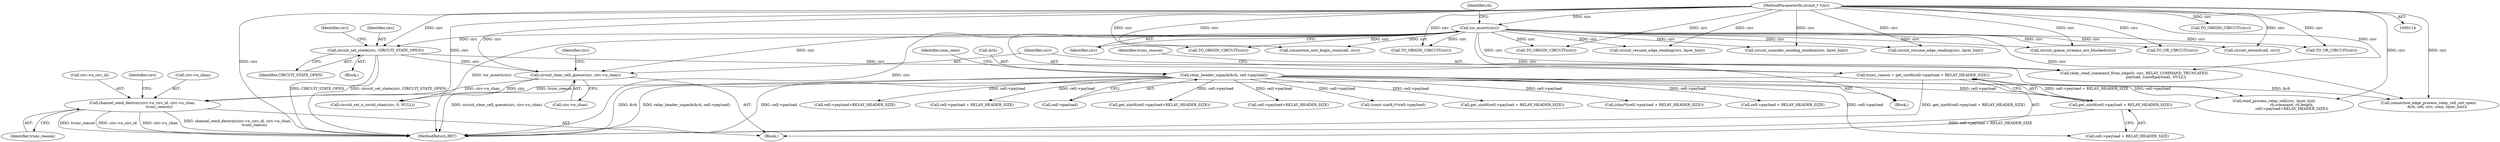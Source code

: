 digraph "0_tor_56a7c5bc15e0447203a491c1ee37de9939ad1dcd@API" {
"1000768" [label="(Call,channel_send_destroy(circ->n_circ_id, circ->n_chan,\n                             trunc_reason))"];
"1000763" [label="(Call,circuit_clear_cell_queue(circ, circ->n_chan))"];
"1000746" [label="(Call,circuit_set_state(circ, CIRCUIT_STATE_OPEN))"];
"1000139" [label="(Call,tor_assert(circ))"];
"1000116" [label="(MethodParameterIn,circuit_t *circ)"];
"1000755" [label="(Call,trunc_reason = get_uint8(cell->payload + RELAY_HEADER_SIZE))"];
"1000757" [label="(Call,get_uint8(cell->payload + RELAY_HEADER_SIZE))"];
"1000141" [label="(Call,relay_header_unpack(&rh, cell->payload))"];
"1000747" [label="(Identifier,circ)"];
"1000817" [label="(Call,get_uint8(cell->payload + RELAY_HEADER_SIZE))"];
"1000763" [label="(Call,circuit_clear_cell_queue(circ, circ->n_chan))"];
"1000768" [label="(Call,channel_send_destroy(circ->n_circ_id, circ->n_chan,\n                             trunc_reason))"];
"1000757" [label="(Call,get_uint8(cell->payload + RELAY_HEADER_SIZE))"];
"1000292" [label="(Call,TO_ORIGIN_CIRCUIT(circ))"];
"1000148" [label="(Identifier,num_seen)"];
"1000143" [label="(Identifier,rh)"];
"1000429" [label="(Call,(char*)(cell->payload + RELAY_HEADER_SIZE))"];
"1000818" [label="(Call,cell->payload + RELAY_HEADER_SIZE)"];
"1001042" [label="(Call,cell->payload+RELAY_HEADER_SIZE)"];
"1000765" [label="(Call,circ->n_chan)"];
"1000682" [label="(Call,TO_ORIGIN_CIRCUIT(circ))"];
"1001058" [label="(MethodReturn,RET)"];
"1000792" [label="(Call,relay_send_command_from_edge(0, circ, RELAY_COMMAND_TRUNCATED,\n                                     payload, sizeof(payload), NULL))"];
"1000393" [label="(Call,circuit_consider_sending_sendme(circ, layer_hint))"];
"1000942" [label="(Call,circuit_queue_streams_are_blocked(circ))"];
"1001004" [label="(Call,TO_OR_CIRCUIT(circ))"];
"1000332" [label="(Call,TO_OR_CIRCUIT(circ))"];
"1000340" [label="(Call,connection_exit_begin_conn(cell, circ))"];
"1000116" [label="(MethodParameterIn,circuit_t *circ)"];
"1000758" [label="(Call,cell->payload + RELAY_HEADER_SIZE)"];
"1000755" [label="(Call,trunc_reason = get_uint8(cell->payload + RELAY_HEADER_SIZE))"];
"1000764" [label="(Identifier,circ)"];
"1000770" [label="(Identifier,circ)"];
"1000748" [label="(Identifier,CIRCUIT_STATE_OPEN)"];
"1000756" [label="(Identifier,trunc_reason)"];
"1000431" [label="(Call,cell->payload + RELAY_HEADER_SIZE)"];
"1000144" [label="(Call,cell->payload)"];
"1000814" [label="(Call,TO_ORIGIN_CIRCUIT(circ))"];
"1000142" [label="(Call,&rh)"];
"1000751" [label="(Identifier,circ)"];
"1000878" [label="(Call,circuit_resume_edge_reading(circ, layer_hint))"];
"1000913" [label="(Call,circuit_resume_edge_reading(circ, layer_hint))"];
"1000725" [label="(Block,)"];
"1000458" [label="(Call,get_uint8(cell->payload+RELAY_HEADER_SIZE))"];
"1000700" [label="(Call,TO_ORIGIN_CIRCUIT(circ))"];
"1000746" [label="(Call,circuit_set_state(circ, CIRCUIT_STATE_OPEN))"];
"1000140" [label="(Identifier,circ)"];
"1000459" [label="(Call,cell->payload+RELAY_HEADER_SIZE)"];
"1001033" [label="(Call,rend_process_relay_cell(circ, layer_hint,\n                              rh.command, rh.length,\n                              cell->payload+RELAY_HEADER_SIZE))"];
"1000141" [label="(Call,relay_header_unpack(&rh, cell->payload))"];
"1000753" [label="(Block,)"];
"1000139" [label="(Call,tor_assert(circ))"];
"1000119" [label="(Block,)"];
"1000776" [label="(Call,circuit_set_n_circid_chan(circ, 0, NULL))"];
"1000249" [label="(Call,connection_edge_process_relay_cell_not_open(\n               &rh, cell, circ, conn, layer_hint))"];
"1000777" [label="(Identifier,circ)"];
"1000772" [label="(Call,circ->n_chan)"];
"1000631" [label="(Call,circuit_extend(cell, circ))"];
"1000775" [label="(Identifier,trunc_reason)"];
"1000660" [label="(Call,(const uint8_t*)cell->payload)"];
"1000769" [label="(Call,circ->n_circ_id)"];
"1000768" -> "1000753"  [label="AST: "];
"1000768" -> "1000775"  [label="CFG: "];
"1000769" -> "1000768"  [label="AST: "];
"1000772" -> "1000768"  [label="AST: "];
"1000775" -> "1000768"  [label="AST: "];
"1000777" -> "1000768"  [label="CFG: "];
"1000768" -> "1001058"  [label="DDG: circ->n_circ_id"];
"1000768" -> "1001058"  [label="DDG: circ->n_chan"];
"1000768" -> "1001058"  [label="DDG: channel_send_destroy(circ->n_circ_id, circ->n_chan,\n                             trunc_reason)"];
"1000768" -> "1001058"  [label="DDG: trunc_reason"];
"1000763" -> "1000768"  [label="DDG: circ->n_chan"];
"1000755" -> "1000768"  [label="DDG: trunc_reason"];
"1000763" -> "1000753"  [label="AST: "];
"1000763" -> "1000765"  [label="CFG: "];
"1000764" -> "1000763"  [label="AST: "];
"1000765" -> "1000763"  [label="AST: "];
"1000770" -> "1000763"  [label="CFG: "];
"1000763" -> "1001058"  [label="DDG: circuit_clear_cell_queue(circ, circ->n_chan)"];
"1000746" -> "1000763"  [label="DDG: circ"];
"1000139" -> "1000763"  [label="DDG: circ"];
"1000116" -> "1000763"  [label="DDG: circ"];
"1000763" -> "1000776"  [label="DDG: circ"];
"1000746" -> "1000725"  [label="AST: "];
"1000746" -> "1000748"  [label="CFG: "];
"1000747" -> "1000746"  [label="AST: "];
"1000748" -> "1000746"  [label="AST: "];
"1000751" -> "1000746"  [label="CFG: "];
"1000746" -> "1001058"  [label="DDG: CIRCUIT_STATE_OPEN"];
"1000746" -> "1001058"  [label="DDG: circuit_set_state(circ, CIRCUIT_STATE_OPEN)"];
"1000139" -> "1000746"  [label="DDG: circ"];
"1000116" -> "1000746"  [label="DDG: circ"];
"1000746" -> "1000792"  [label="DDG: circ"];
"1000139" -> "1000119"  [label="AST: "];
"1000139" -> "1000140"  [label="CFG: "];
"1000140" -> "1000139"  [label="AST: "];
"1000143" -> "1000139"  [label="CFG: "];
"1000139" -> "1001058"  [label="DDG: tor_assert(circ)"];
"1000139" -> "1001058"  [label="DDG: circ"];
"1000116" -> "1000139"  [label="DDG: circ"];
"1000139" -> "1000249"  [label="DDG: circ"];
"1000139" -> "1000292"  [label="DDG: circ"];
"1000139" -> "1000332"  [label="DDG: circ"];
"1000139" -> "1000340"  [label="DDG: circ"];
"1000139" -> "1000393"  [label="DDG: circ"];
"1000139" -> "1000631"  [label="DDG: circ"];
"1000139" -> "1000682"  [label="DDG: circ"];
"1000139" -> "1000792"  [label="DDG: circ"];
"1000139" -> "1000814"  [label="DDG: circ"];
"1000139" -> "1000878"  [label="DDG: circ"];
"1000139" -> "1000913"  [label="DDG: circ"];
"1000139" -> "1000942"  [label="DDG: circ"];
"1000139" -> "1001004"  [label="DDG: circ"];
"1000139" -> "1001033"  [label="DDG: circ"];
"1000116" -> "1000114"  [label="AST: "];
"1000116" -> "1001058"  [label="DDG: circ"];
"1000116" -> "1000249"  [label="DDG: circ"];
"1000116" -> "1000292"  [label="DDG: circ"];
"1000116" -> "1000332"  [label="DDG: circ"];
"1000116" -> "1000340"  [label="DDG: circ"];
"1000116" -> "1000393"  [label="DDG: circ"];
"1000116" -> "1000631"  [label="DDG: circ"];
"1000116" -> "1000682"  [label="DDG: circ"];
"1000116" -> "1000700"  [label="DDG: circ"];
"1000116" -> "1000776"  [label="DDG: circ"];
"1000116" -> "1000792"  [label="DDG: circ"];
"1000116" -> "1000814"  [label="DDG: circ"];
"1000116" -> "1000878"  [label="DDG: circ"];
"1000116" -> "1000913"  [label="DDG: circ"];
"1000116" -> "1000942"  [label="DDG: circ"];
"1000116" -> "1001004"  [label="DDG: circ"];
"1000116" -> "1001033"  [label="DDG: circ"];
"1000755" -> "1000753"  [label="AST: "];
"1000755" -> "1000757"  [label="CFG: "];
"1000756" -> "1000755"  [label="AST: "];
"1000757" -> "1000755"  [label="AST: "];
"1000764" -> "1000755"  [label="CFG: "];
"1000755" -> "1001058"  [label="DDG: get_uint8(cell->payload + RELAY_HEADER_SIZE)"];
"1000757" -> "1000755"  [label="DDG: cell->payload + RELAY_HEADER_SIZE"];
"1000757" -> "1000758"  [label="CFG: "];
"1000758" -> "1000757"  [label="AST: "];
"1000757" -> "1001058"  [label="DDG: cell->payload + RELAY_HEADER_SIZE"];
"1000141" -> "1000757"  [label="DDG: cell->payload"];
"1000141" -> "1000119"  [label="AST: "];
"1000141" -> "1000144"  [label="CFG: "];
"1000142" -> "1000141"  [label="AST: "];
"1000144" -> "1000141"  [label="AST: "];
"1000148" -> "1000141"  [label="CFG: "];
"1000141" -> "1001058"  [label="DDG: &rh"];
"1000141" -> "1001058"  [label="DDG: relay_header_unpack(&rh, cell->payload)"];
"1000141" -> "1001058"  [label="DDG: cell->payload"];
"1000141" -> "1000249"  [label="DDG: &rh"];
"1000141" -> "1000429"  [label="DDG: cell->payload"];
"1000141" -> "1000431"  [label="DDG: cell->payload"];
"1000141" -> "1000458"  [label="DDG: cell->payload"];
"1000141" -> "1000459"  [label="DDG: cell->payload"];
"1000141" -> "1000660"  [label="DDG: cell->payload"];
"1000141" -> "1000758"  [label="DDG: cell->payload"];
"1000141" -> "1000817"  [label="DDG: cell->payload"];
"1000141" -> "1000818"  [label="DDG: cell->payload"];
"1000141" -> "1001033"  [label="DDG: cell->payload"];
"1000141" -> "1001042"  [label="DDG: cell->payload"];
}
